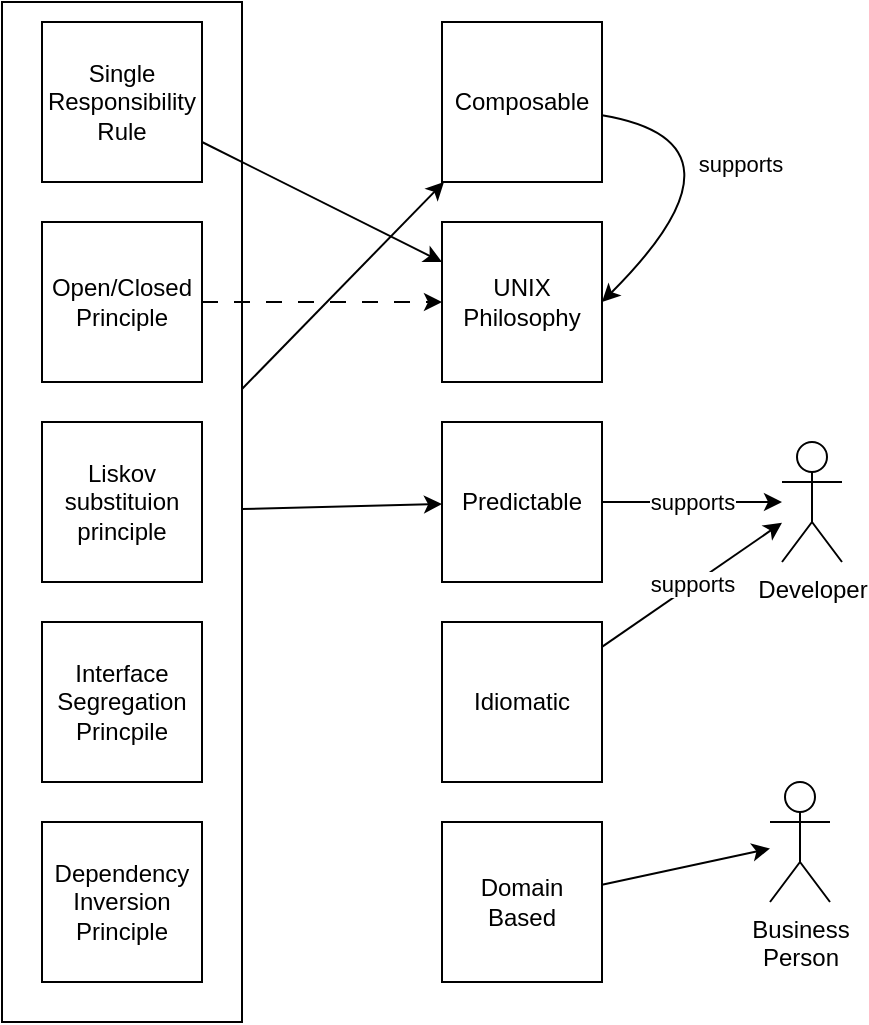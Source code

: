 <mxfile version="21.8.0" type="device">
  <diagram name="Page-1" id="JdKJzPr5mm1eYJRtPAXu">
    <mxGraphModel dx="404" dy="662" grid="1" gridSize="10" guides="1" tooltips="1" connect="1" arrows="1" fold="1" page="1" pageScale="1" pageWidth="827" pageHeight="1169" math="0" shadow="0">
      <root>
        <mxCell id="0" />
        <mxCell id="1" parent="0" />
        <mxCell id="3eLyb3ZqCo6ELYgqfr6M-14" style="rounded=0;orthogonalLoop=1;jettySize=auto;html=1;" edge="1" parent="1" source="3eLyb3ZqCo6ELYgqfr6M-12" target="3eLyb3ZqCo6ELYgqfr6M-7">
          <mxGeometry relative="1" as="geometry" />
        </mxCell>
        <mxCell id="3eLyb3ZqCo6ELYgqfr6M-18" style="rounded=0;orthogonalLoop=1;jettySize=auto;html=1;" edge="1" parent="1" source="3eLyb3ZqCo6ELYgqfr6M-12" target="3eLyb3ZqCo6ELYgqfr6M-9">
          <mxGeometry relative="1" as="geometry" />
        </mxCell>
        <mxCell id="3eLyb3ZqCo6ELYgqfr6M-12" value="" style="rounded=0;whiteSpace=wrap;html=1;" vertex="1" parent="1">
          <mxGeometry x="30" y="90" width="120" height="510" as="geometry" />
        </mxCell>
        <mxCell id="3eLyb3ZqCo6ELYgqfr6M-15" style="rounded=0;orthogonalLoop=1;jettySize=auto;html=1;" edge="1" parent="1" source="3eLyb3ZqCo6ELYgqfr6M-2" target="3eLyb3ZqCo6ELYgqfr6M-8">
          <mxGeometry relative="1" as="geometry" />
        </mxCell>
        <mxCell id="3eLyb3ZqCo6ELYgqfr6M-2" value="Single Responsibility Rule" style="whiteSpace=wrap;html=1;aspect=fixed;" vertex="1" parent="1">
          <mxGeometry x="50" y="100" width="80" height="80" as="geometry" />
        </mxCell>
        <mxCell id="3eLyb3ZqCo6ELYgqfr6M-16" style="edgeStyle=orthogonalEdgeStyle;rounded=0;orthogonalLoop=1;jettySize=auto;html=1;dashed=1;dashPattern=8 8;" edge="1" parent="1" source="3eLyb3ZqCo6ELYgqfr6M-3" target="3eLyb3ZqCo6ELYgqfr6M-8">
          <mxGeometry relative="1" as="geometry" />
        </mxCell>
        <mxCell id="3eLyb3ZqCo6ELYgqfr6M-3" value="Open/Closed Principle" style="whiteSpace=wrap;html=1;aspect=fixed;" vertex="1" parent="1">
          <mxGeometry x="50" y="200" width="80" height="80" as="geometry" />
        </mxCell>
        <mxCell id="3eLyb3ZqCo6ELYgqfr6M-4" value="Liskov substituion principle" style="whiteSpace=wrap;html=1;aspect=fixed;" vertex="1" parent="1">
          <mxGeometry x="50" y="300" width="80" height="80" as="geometry" />
        </mxCell>
        <mxCell id="3eLyb3ZqCo6ELYgqfr6M-5" value="Interface Segregation Princpile" style="whiteSpace=wrap;html=1;aspect=fixed;" vertex="1" parent="1">
          <mxGeometry x="50" y="400" width="80" height="80" as="geometry" />
        </mxCell>
        <mxCell id="3eLyb3ZqCo6ELYgqfr6M-6" value="Dependency Inversion Principle" style="whiteSpace=wrap;html=1;aspect=fixed;" vertex="1" parent="1">
          <mxGeometry x="50" y="500" width="80" height="80" as="geometry" />
        </mxCell>
        <mxCell id="3eLyb3ZqCo6ELYgqfr6M-7" value="Composable" style="whiteSpace=wrap;html=1;aspect=fixed;" vertex="1" parent="1">
          <mxGeometry x="250" y="100" width="80" height="80" as="geometry" />
        </mxCell>
        <mxCell id="3eLyb3ZqCo6ELYgqfr6M-8" value="UNIX Philosophy" style="whiteSpace=wrap;html=1;aspect=fixed;" vertex="1" parent="1">
          <mxGeometry x="250" y="200" width="80" height="80" as="geometry" />
        </mxCell>
        <mxCell id="3eLyb3ZqCo6ELYgqfr6M-21" value="supports" style="edgeStyle=orthogonalEdgeStyle;rounded=0;orthogonalLoop=1;jettySize=auto;html=1;" edge="1" parent="1" source="3eLyb3ZqCo6ELYgqfr6M-9" target="3eLyb3ZqCo6ELYgqfr6M-19">
          <mxGeometry relative="1" as="geometry" />
        </mxCell>
        <mxCell id="3eLyb3ZqCo6ELYgqfr6M-9" value="Predictable" style="whiteSpace=wrap;html=1;aspect=fixed;" vertex="1" parent="1">
          <mxGeometry x="250" y="300" width="80" height="80" as="geometry" />
        </mxCell>
        <mxCell id="3eLyb3ZqCo6ELYgqfr6M-22" value="supports" style="rounded=0;orthogonalLoop=1;jettySize=auto;html=1;" edge="1" parent="1" source="3eLyb3ZqCo6ELYgqfr6M-10" target="3eLyb3ZqCo6ELYgqfr6M-19">
          <mxGeometry relative="1" as="geometry" />
        </mxCell>
        <mxCell id="3eLyb3ZqCo6ELYgqfr6M-10" value="Idiomatic" style="whiteSpace=wrap;html=1;aspect=fixed;" vertex="1" parent="1">
          <mxGeometry x="250" y="400" width="80" height="80" as="geometry" />
        </mxCell>
        <mxCell id="3eLyb3ZqCo6ELYgqfr6M-24" style="rounded=0;orthogonalLoop=1;jettySize=auto;html=1;" edge="1" parent="1" source="3eLyb3ZqCo6ELYgqfr6M-11" target="3eLyb3ZqCo6ELYgqfr6M-23">
          <mxGeometry relative="1" as="geometry" />
        </mxCell>
        <mxCell id="3eLyb3ZqCo6ELYgqfr6M-11" value="Domain Based" style="whiteSpace=wrap;html=1;aspect=fixed;" vertex="1" parent="1">
          <mxGeometry x="250" y="500" width="80" height="80" as="geometry" />
        </mxCell>
        <mxCell id="3eLyb3ZqCo6ELYgqfr6M-19" value="Developer" style="shape=umlActor;verticalLabelPosition=bottom;verticalAlign=top;html=1;outlineConnect=0;" vertex="1" parent="1">
          <mxGeometry x="420" y="310" width="30" height="60" as="geometry" />
        </mxCell>
        <mxCell id="3eLyb3ZqCo6ELYgqfr6M-23" value="Business&lt;br&gt;Person" style="shape=umlActor;verticalLabelPosition=bottom;verticalAlign=top;html=1;outlineConnect=0;" vertex="1" parent="1">
          <mxGeometry x="414" y="480" width="30" height="60" as="geometry" />
        </mxCell>
        <mxCell id="3eLyb3ZqCo6ELYgqfr6M-25" value="supports" style="curved=1;endArrow=classic;html=1;rounded=0;entryX=1;entryY=0.5;entryDx=0;entryDy=0;" edge="1" parent="1" source="3eLyb3ZqCo6ELYgqfr6M-7" target="3eLyb3ZqCo6ELYgqfr6M-8">
          <mxGeometry width="50" height="50" relative="1" as="geometry">
            <mxPoint x="240" y="370" as="sourcePoint" />
            <mxPoint x="290" y="320" as="targetPoint" />
            <Array as="points">
              <mxPoint x="410" y="160" />
            </Array>
          </mxGeometry>
        </mxCell>
      </root>
    </mxGraphModel>
  </diagram>
</mxfile>
